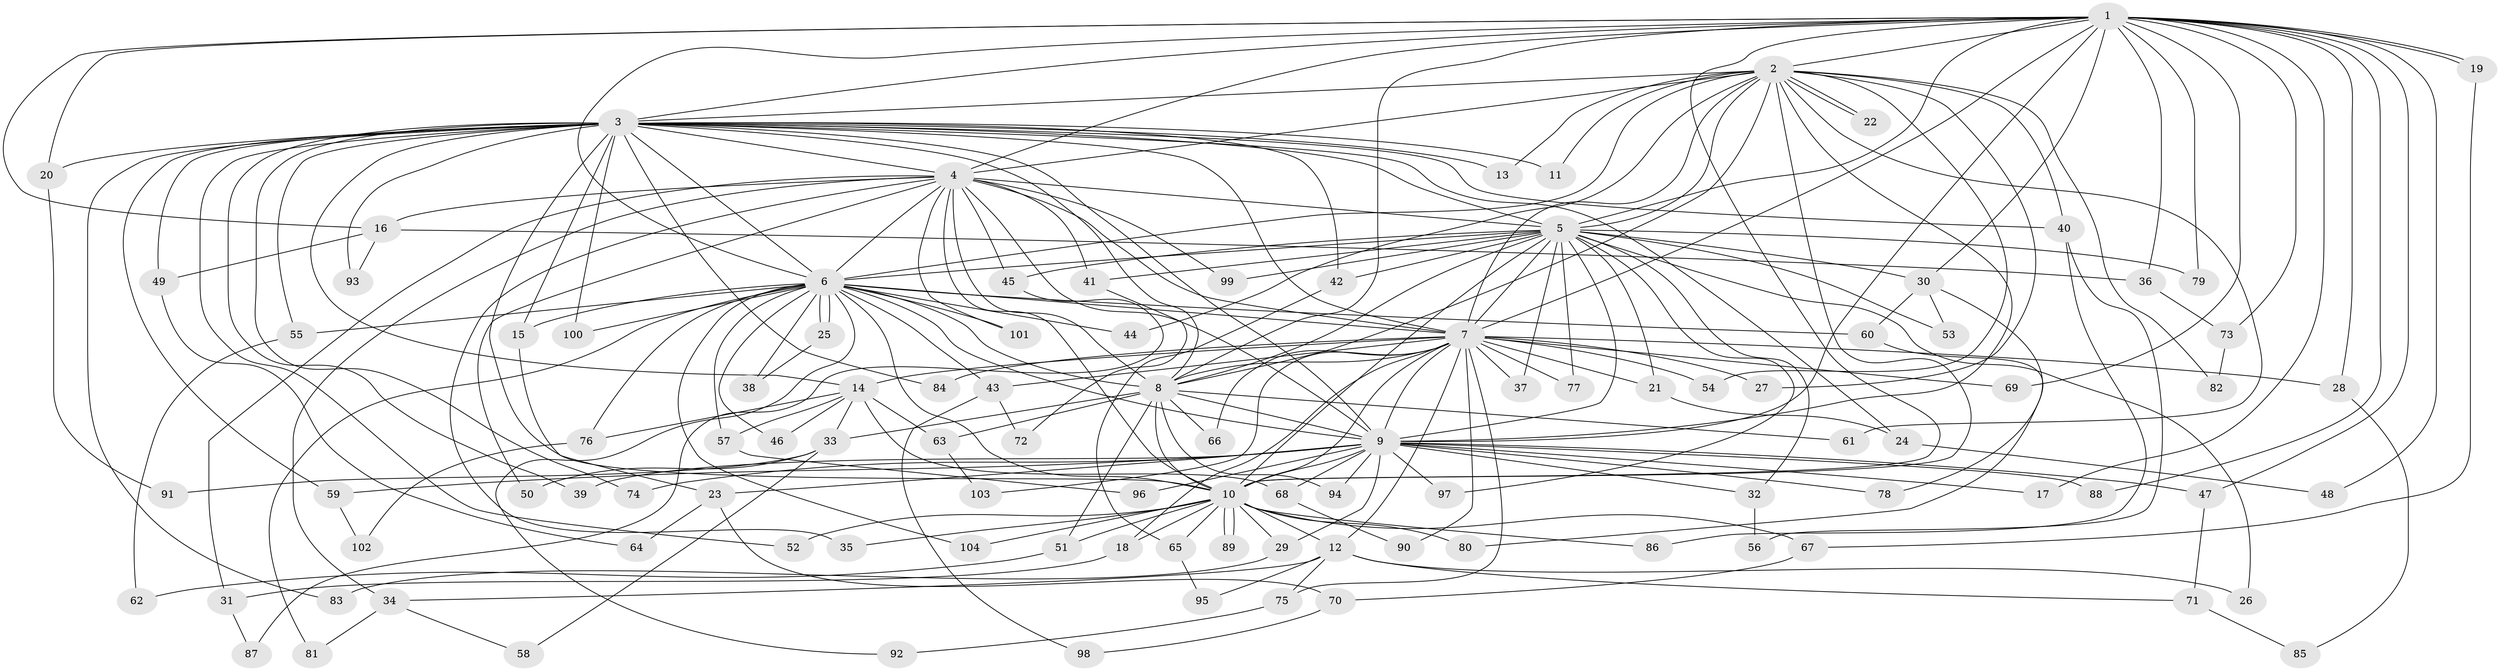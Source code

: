 // Generated by graph-tools (version 1.1) at 2025/49/03/09/25 03:49:37]
// undirected, 104 vertices, 233 edges
graph export_dot {
graph [start="1"]
  node [color=gray90,style=filled];
  1;
  2;
  3;
  4;
  5;
  6;
  7;
  8;
  9;
  10;
  11;
  12;
  13;
  14;
  15;
  16;
  17;
  18;
  19;
  20;
  21;
  22;
  23;
  24;
  25;
  26;
  27;
  28;
  29;
  30;
  31;
  32;
  33;
  34;
  35;
  36;
  37;
  38;
  39;
  40;
  41;
  42;
  43;
  44;
  45;
  46;
  47;
  48;
  49;
  50;
  51;
  52;
  53;
  54;
  55;
  56;
  57;
  58;
  59;
  60;
  61;
  62;
  63;
  64;
  65;
  66;
  67;
  68;
  69;
  70;
  71;
  72;
  73;
  74;
  75;
  76;
  77;
  78;
  79;
  80;
  81;
  82;
  83;
  84;
  85;
  86;
  87;
  88;
  89;
  90;
  91;
  92;
  93;
  94;
  95;
  96;
  97;
  98;
  99;
  100;
  101;
  102;
  103;
  104;
  1 -- 2;
  1 -- 3;
  1 -- 4;
  1 -- 5;
  1 -- 6;
  1 -- 7;
  1 -- 8;
  1 -- 9;
  1 -- 10;
  1 -- 16;
  1 -- 17;
  1 -- 19;
  1 -- 19;
  1 -- 20;
  1 -- 28;
  1 -- 30;
  1 -- 36;
  1 -- 47;
  1 -- 48;
  1 -- 69;
  1 -- 73;
  1 -- 79;
  1 -- 88;
  2 -- 3;
  2 -- 4;
  2 -- 5;
  2 -- 6;
  2 -- 7;
  2 -- 8;
  2 -- 9;
  2 -- 10;
  2 -- 11;
  2 -- 13;
  2 -- 22;
  2 -- 22;
  2 -- 27;
  2 -- 40;
  2 -- 44;
  2 -- 54;
  2 -- 61;
  2 -- 82;
  3 -- 4;
  3 -- 5;
  3 -- 6;
  3 -- 7;
  3 -- 8;
  3 -- 9;
  3 -- 10;
  3 -- 11;
  3 -- 13;
  3 -- 14;
  3 -- 15;
  3 -- 20;
  3 -- 24;
  3 -- 39;
  3 -- 40;
  3 -- 42;
  3 -- 49;
  3 -- 52;
  3 -- 55;
  3 -- 59;
  3 -- 74;
  3 -- 83;
  3 -- 84;
  3 -- 93;
  3 -- 100;
  4 -- 5;
  4 -- 6;
  4 -- 7;
  4 -- 8;
  4 -- 9;
  4 -- 10;
  4 -- 16;
  4 -- 31;
  4 -- 34;
  4 -- 35;
  4 -- 41;
  4 -- 45;
  4 -- 50;
  4 -- 99;
  4 -- 101;
  5 -- 6;
  5 -- 7;
  5 -- 8;
  5 -- 9;
  5 -- 10;
  5 -- 21;
  5 -- 26;
  5 -- 30;
  5 -- 32;
  5 -- 37;
  5 -- 41;
  5 -- 42;
  5 -- 45;
  5 -- 53;
  5 -- 77;
  5 -- 79;
  5 -- 97;
  5 -- 99;
  6 -- 7;
  6 -- 8;
  6 -- 9;
  6 -- 10;
  6 -- 15;
  6 -- 25;
  6 -- 25;
  6 -- 38;
  6 -- 43;
  6 -- 44;
  6 -- 46;
  6 -- 55;
  6 -- 57;
  6 -- 60;
  6 -- 76;
  6 -- 81;
  6 -- 92;
  6 -- 100;
  6 -- 101;
  6 -- 104;
  7 -- 8;
  7 -- 9;
  7 -- 10;
  7 -- 12;
  7 -- 14;
  7 -- 18;
  7 -- 21;
  7 -- 27;
  7 -- 28;
  7 -- 37;
  7 -- 43;
  7 -- 54;
  7 -- 66;
  7 -- 69;
  7 -- 75;
  7 -- 77;
  7 -- 84;
  7 -- 90;
  7 -- 103;
  8 -- 9;
  8 -- 10;
  8 -- 33;
  8 -- 51;
  8 -- 61;
  8 -- 63;
  8 -- 66;
  8 -- 94;
  9 -- 10;
  9 -- 17;
  9 -- 23;
  9 -- 29;
  9 -- 32;
  9 -- 39;
  9 -- 47;
  9 -- 59;
  9 -- 68;
  9 -- 74;
  9 -- 78;
  9 -- 88;
  9 -- 94;
  9 -- 96;
  9 -- 97;
  10 -- 12;
  10 -- 18;
  10 -- 29;
  10 -- 35;
  10 -- 51;
  10 -- 52;
  10 -- 65;
  10 -- 67;
  10 -- 80;
  10 -- 86;
  10 -- 89;
  10 -- 89;
  10 -- 104;
  12 -- 26;
  12 -- 34;
  12 -- 71;
  12 -- 75;
  12 -- 95;
  14 -- 33;
  14 -- 46;
  14 -- 57;
  14 -- 63;
  14 -- 68;
  14 -- 76;
  15 -- 23;
  16 -- 36;
  16 -- 49;
  16 -- 93;
  18 -- 31;
  19 -- 67;
  20 -- 91;
  21 -- 24;
  23 -- 64;
  23 -- 70;
  24 -- 48;
  25 -- 38;
  28 -- 85;
  29 -- 83;
  30 -- 53;
  30 -- 60;
  30 -- 78;
  31 -- 87;
  32 -- 56;
  33 -- 50;
  33 -- 58;
  33 -- 91;
  34 -- 58;
  34 -- 81;
  36 -- 73;
  40 -- 56;
  40 -- 86;
  41 -- 72;
  42 -- 65;
  43 -- 72;
  43 -- 98;
  45 -- 87;
  47 -- 71;
  49 -- 64;
  51 -- 62;
  55 -- 62;
  57 -- 96;
  59 -- 102;
  60 -- 80;
  63 -- 103;
  65 -- 95;
  67 -- 70;
  68 -- 90;
  70 -- 98;
  71 -- 85;
  73 -- 82;
  75 -- 92;
  76 -- 102;
}
